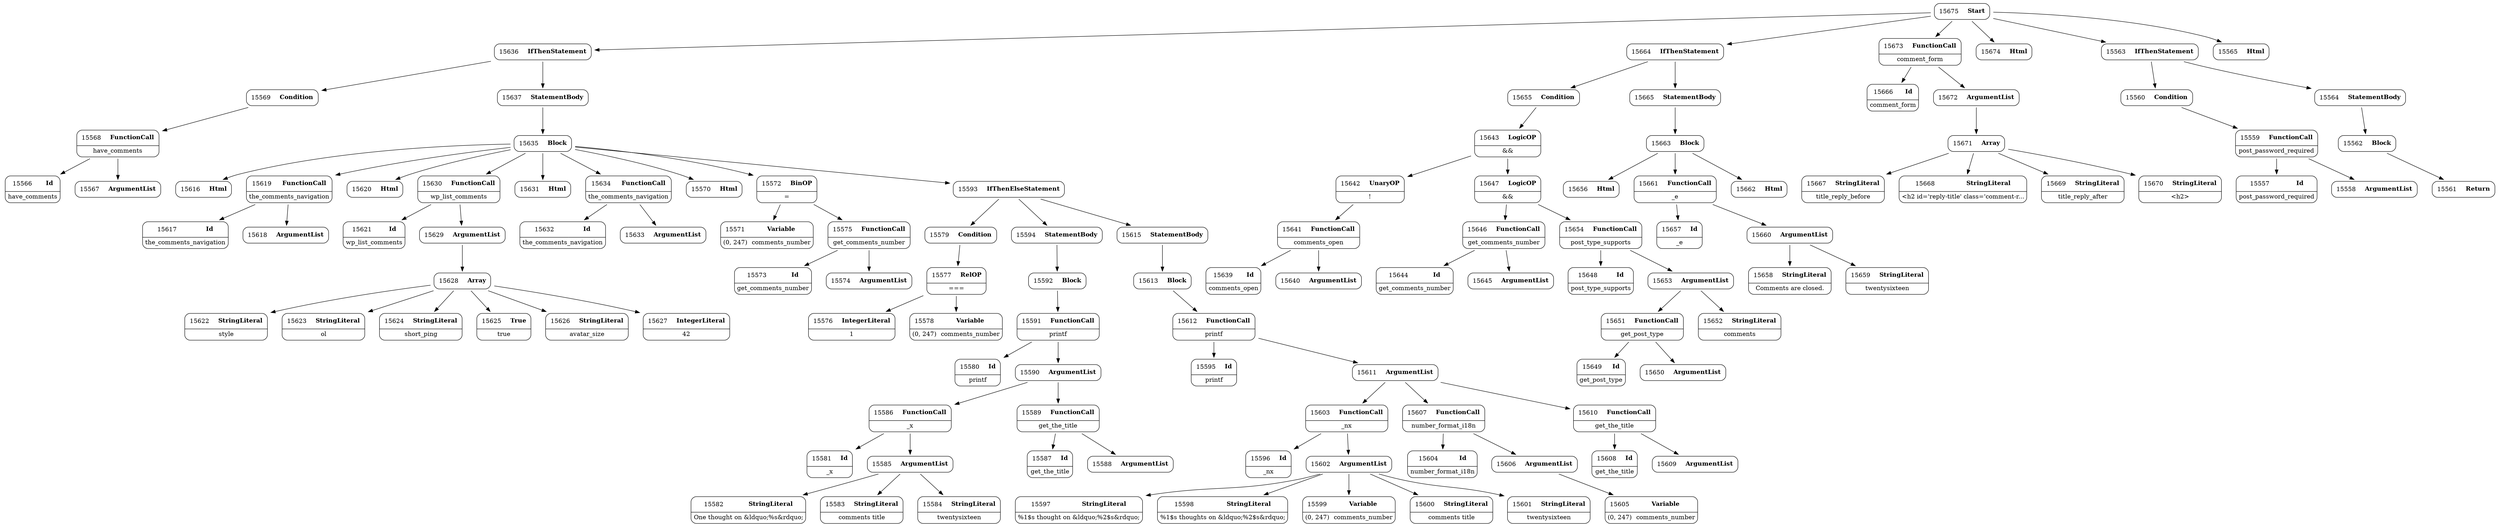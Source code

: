 digraph ast {
node [shape=none];
15616 [label=<<TABLE border='1' cellspacing='0' cellpadding='10' style='rounded' ><TR><TD border='0'>15616</TD><TD border='0'><B>Html</B></TD></TR></TABLE>>];
15617 [label=<<TABLE border='1' cellspacing='0' cellpadding='10' style='rounded' ><TR><TD border='0'>15617</TD><TD border='0'><B>Id</B></TD></TR><HR/><TR><TD border='0' cellpadding='5' colspan='2'>the_comments_navigation</TD></TR></TABLE>>];
15618 [label=<<TABLE border='1' cellspacing='0' cellpadding='10' style='rounded' ><TR><TD border='0'>15618</TD><TD border='0'><B>ArgumentList</B></TD></TR></TABLE>>];
15619 [label=<<TABLE border='1' cellspacing='0' cellpadding='10' style='rounded' ><TR><TD border='0'>15619</TD><TD border='0'><B>FunctionCall</B></TD></TR><HR/><TR><TD border='0' cellpadding='5' colspan='2'>the_comments_navigation</TD></TR></TABLE>>];
15619 -> 15617 [weight=2];
15619 -> 15618 [weight=2];
15620 [label=<<TABLE border='1' cellspacing='0' cellpadding='10' style='rounded' ><TR><TD border='0'>15620</TD><TD border='0'><B>Html</B></TD></TR></TABLE>>];
15621 [label=<<TABLE border='1' cellspacing='0' cellpadding='10' style='rounded' ><TR><TD border='0'>15621</TD><TD border='0'><B>Id</B></TD></TR><HR/><TR><TD border='0' cellpadding='5' colspan='2'>wp_list_comments</TD></TR></TABLE>>];
15622 [label=<<TABLE border='1' cellspacing='0' cellpadding='10' style='rounded' ><TR><TD border='0'>15622</TD><TD border='0'><B>StringLiteral</B></TD></TR><HR/><TR><TD border='0' cellpadding='5' colspan='2'>style</TD></TR></TABLE>>];
15623 [label=<<TABLE border='1' cellspacing='0' cellpadding='10' style='rounded' ><TR><TD border='0'>15623</TD><TD border='0'><B>StringLiteral</B></TD></TR><HR/><TR><TD border='0' cellpadding='5' colspan='2'>ol</TD></TR></TABLE>>];
15624 [label=<<TABLE border='1' cellspacing='0' cellpadding='10' style='rounded' ><TR><TD border='0'>15624</TD><TD border='0'><B>StringLiteral</B></TD></TR><HR/><TR><TD border='0' cellpadding='5' colspan='2'>short_ping</TD></TR></TABLE>>];
15625 [label=<<TABLE border='1' cellspacing='0' cellpadding='10' style='rounded' ><TR><TD border='0'>15625</TD><TD border='0'><B>True</B></TD></TR><HR/><TR><TD border='0' cellpadding='5' colspan='2'>true</TD></TR></TABLE>>];
15626 [label=<<TABLE border='1' cellspacing='0' cellpadding='10' style='rounded' ><TR><TD border='0'>15626</TD><TD border='0'><B>StringLiteral</B></TD></TR><HR/><TR><TD border='0' cellpadding='5' colspan='2'>avatar_size</TD></TR></TABLE>>];
15627 [label=<<TABLE border='1' cellspacing='0' cellpadding='10' style='rounded' ><TR><TD border='0'>15627</TD><TD border='0'><B>IntegerLiteral</B></TD></TR><HR/><TR><TD border='0' cellpadding='5' colspan='2'>42</TD></TR></TABLE>>];
15628 [label=<<TABLE border='1' cellspacing='0' cellpadding='10' style='rounded' ><TR><TD border='0'>15628</TD><TD border='0'><B>Array</B></TD></TR></TABLE>>];
15628 -> 15622 [weight=2];
15628 -> 15623 [weight=2];
15628 -> 15624 [weight=2];
15628 -> 15625 [weight=2];
15628 -> 15626 [weight=2];
15628 -> 15627 [weight=2];
15629 [label=<<TABLE border='1' cellspacing='0' cellpadding='10' style='rounded' ><TR><TD border='0'>15629</TD><TD border='0'><B>ArgumentList</B></TD></TR></TABLE>>];
15629 -> 15628 [weight=2];
15630 [label=<<TABLE border='1' cellspacing='0' cellpadding='10' style='rounded' ><TR><TD border='0'>15630</TD><TD border='0'><B>FunctionCall</B></TD></TR><HR/><TR><TD border='0' cellpadding='5' colspan='2'>wp_list_comments</TD></TR></TABLE>>];
15630 -> 15621 [weight=2];
15630 -> 15629 [weight=2];
15631 [label=<<TABLE border='1' cellspacing='0' cellpadding='10' style='rounded' ><TR><TD border='0'>15631</TD><TD border='0'><B>Html</B></TD></TR></TABLE>>];
15632 [label=<<TABLE border='1' cellspacing='0' cellpadding='10' style='rounded' ><TR><TD border='0'>15632</TD><TD border='0'><B>Id</B></TD></TR><HR/><TR><TD border='0' cellpadding='5' colspan='2'>the_comments_navigation</TD></TR></TABLE>>];
15633 [label=<<TABLE border='1' cellspacing='0' cellpadding='10' style='rounded' ><TR><TD border='0'>15633</TD><TD border='0'><B>ArgumentList</B></TD></TR></TABLE>>];
15634 [label=<<TABLE border='1' cellspacing='0' cellpadding='10' style='rounded' ><TR><TD border='0'>15634</TD><TD border='0'><B>FunctionCall</B></TD></TR><HR/><TR><TD border='0' cellpadding='5' colspan='2'>the_comments_navigation</TD></TR></TABLE>>];
15634 -> 15632 [weight=2];
15634 -> 15633 [weight=2];
15635 [label=<<TABLE border='1' cellspacing='0' cellpadding='10' style='rounded' ><TR><TD border='0'>15635</TD><TD border='0'><B>Block</B></TD></TR></TABLE>>];
15635 -> 15570 [weight=2];
15635 -> 15572 [weight=2];
15635 -> 15593 [weight=2];
15635 -> 15616 [weight=2];
15635 -> 15619 [weight=2];
15635 -> 15620 [weight=2];
15635 -> 15630 [weight=2];
15635 -> 15631 [weight=2];
15635 -> 15634 [weight=2];
15636 [label=<<TABLE border='1' cellspacing='0' cellpadding='10' style='rounded' ><TR><TD border='0'>15636</TD><TD border='0'><B>IfThenStatement</B></TD></TR></TABLE>>];
15636 -> 15569 [weight=2];
15636 -> 15637 [weight=2];
15637 [label=<<TABLE border='1' cellspacing='0' cellpadding='10' style='rounded' ><TR><TD border='0'>15637</TD><TD border='0'><B>StatementBody</B></TD></TR></TABLE>>];
15637 -> 15635 [weight=2];
15639 [label=<<TABLE border='1' cellspacing='0' cellpadding='10' style='rounded' ><TR><TD border='0'>15639</TD><TD border='0'><B>Id</B></TD></TR><HR/><TR><TD border='0' cellpadding='5' colspan='2'>comments_open</TD></TR></TABLE>>];
15640 [label=<<TABLE border='1' cellspacing='0' cellpadding='10' style='rounded' ><TR><TD border='0'>15640</TD><TD border='0'><B>ArgumentList</B></TD></TR></TABLE>>];
15641 [label=<<TABLE border='1' cellspacing='0' cellpadding='10' style='rounded' ><TR><TD border='0'>15641</TD><TD border='0'><B>FunctionCall</B></TD></TR><HR/><TR><TD border='0' cellpadding='5' colspan='2'>comments_open</TD></TR></TABLE>>];
15641 -> 15639 [weight=2];
15641 -> 15640 [weight=2];
15642 [label=<<TABLE border='1' cellspacing='0' cellpadding='10' style='rounded' ><TR><TD border='0'>15642</TD><TD border='0'><B>UnaryOP</B></TD></TR><HR/><TR><TD border='0' cellpadding='5' colspan='2'>!</TD></TR></TABLE>>];
15642 -> 15641 [weight=2];
15643 [label=<<TABLE border='1' cellspacing='0' cellpadding='10' style='rounded' ><TR><TD border='0'>15643</TD><TD border='0'><B>LogicOP</B></TD></TR><HR/><TR><TD border='0' cellpadding='5' colspan='2'>&amp;&amp;</TD></TR></TABLE>>];
15643 -> 15642 [weight=2];
15643 -> 15647 [weight=2];
15644 [label=<<TABLE border='1' cellspacing='0' cellpadding='10' style='rounded' ><TR><TD border='0'>15644</TD><TD border='0'><B>Id</B></TD></TR><HR/><TR><TD border='0' cellpadding='5' colspan='2'>get_comments_number</TD></TR></TABLE>>];
15645 [label=<<TABLE border='1' cellspacing='0' cellpadding='10' style='rounded' ><TR><TD border='0'>15645</TD><TD border='0'><B>ArgumentList</B></TD></TR></TABLE>>];
15646 [label=<<TABLE border='1' cellspacing='0' cellpadding='10' style='rounded' ><TR><TD border='0'>15646</TD><TD border='0'><B>FunctionCall</B></TD></TR><HR/><TR><TD border='0' cellpadding='5' colspan='2'>get_comments_number</TD></TR></TABLE>>];
15646 -> 15644 [weight=2];
15646 -> 15645 [weight=2];
15647 [label=<<TABLE border='1' cellspacing='0' cellpadding='10' style='rounded' ><TR><TD border='0'>15647</TD><TD border='0'><B>LogicOP</B></TD></TR><HR/><TR><TD border='0' cellpadding='5' colspan='2'>&amp;&amp;</TD></TR></TABLE>>];
15647 -> 15646 [weight=2];
15647 -> 15654 [weight=2];
15648 [label=<<TABLE border='1' cellspacing='0' cellpadding='10' style='rounded' ><TR><TD border='0'>15648</TD><TD border='0'><B>Id</B></TD></TR><HR/><TR><TD border='0' cellpadding='5' colspan='2'>post_type_supports</TD></TR></TABLE>>];
15649 [label=<<TABLE border='1' cellspacing='0' cellpadding='10' style='rounded' ><TR><TD border='0'>15649</TD><TD border='0'><B>Id</B></TD></TR><HR/><TR><TD border='0' cellpadding='5' colspan='2'>get_post_type</TD></TR></TABLE>>];
15650 [label=<<TABLE border='1' cellspacing='0' cellpadding='10' style='rounded' ><TR><TD border='0'>15650</TD><TD border='0'><B>ArgumentList</B></TD></TR></TABLE>>];
15651 [label=<<TABLE border='1' cellspacing='0' cellpadding='10' style='rounded' ><TR><TD border='0'>15651</TD><TD border='0'><B>FunctionCall</B></TD></TR><HR/><TR><TD border='0' cellpadding='5' colspan='2'>get_post_type</TD></TR></TABLE>>];
15651 -> 15649 [weight=2];
15651 -> 15650 [weight=2];
15652 [label=<<TABLE border='1' cellspacing='0' cellpadding='10' style='rounded' ><TR><TD border='0'>15652</TD><TD border='0'><B>StringLiteral</B></TD></TR><HR/><TR><TD border='0' cellpadding='5' colspan='2'>comments</TD></TR></TABLE>>];
15653 [label=<<TABLE border='1' cellspacing='0' cellpadding='10' style='rounded' ><TR><TD border='0'>15653</TD><TD border='0'><B>ArgumentList</B></TD></TR></TABLE>>];
15653 -> 15651 [weight=2];
15653 -> 15652 [weight=2];
15654 [label=<<TABLE border='1' cellspacing='0' cellpadding='10' style='rounded' ><TR><TD border='0'>15654</TD><TD border='0'><B>FunctionCall</B></TD></TR><HR/><TR><TD border='0' cellpadding='5' colspan='2'>post_type_supports</TD></TR></TABLE>>];
15654 -> 15648 [weight=2];
15654 -> 15653 [weight=2];
15655 [label=<<TABLE border='1' cellspacing='0' cellpadding='10' style='rounded' ><TR><TD border='0'>15655</TD><TD border='0'><B>Condition</B></TD></TR></TABLE>>];
15655 -> 15643 [weight=2];
15656 [label=<<TABLE border='1' cellspacing='0' cellpadding='10' style='rounded' ><TR><TD border='0'>15656</TD><TD border='0'><B>Html</B></TD></TR></TABLE>>];
15657 [label=<<TABLE border='1' cellspacing='0' cellpadding='10' style='rounded' ><TR><TD border='0'>15657</TD><TD border='0'><B>Id</B></TD></TR><HR/><TR><TD border='0' cellpadding='5' colspan='2'>_e</TD></TR></TABLE>>];
15658 [label=<<TABLE border='1' cellspacing='0' cellpadding='10' style='rounded' ><TR><TD border='0'>15658</TD><TD border='0'><B>StringLiteral</B></TD></TR><HR/><TR><TD border='0' cellpadding='5' colspan='2'>Comments are closed.</TD></TR></TABLE>>];
15659 [label=<<TABLE border='1' cellspacing='0' cellpadding='10' style='rounded' ><TR><TD border='0'>15659</TD><TD border='0'><B>StringLiteral</B></TD></TR><HR/><TR><TD border='0' cellpadding='5' colspan='2'>twentysixteen</TD></TR></TABLE>>];
15660 [label=<<TABLE border='1' cellspacing='0' cellpadding='10' style='rounded' ><TR><TD border='0'>15660</TD><TD border='0'><B>ArgumentList</B></TD></TR></TABLE>>];
15660 -> 15658 [weight=2];
15660 -> 15659 [weight=2];
15661 [label=<<TABLE border='1' cellspacing='0' cellpadding='10' style='rounded' ><TR><TD border='0'>15661</TD><TD border='0'><B>FunctionCall</B></TD></TR><HR/><TR><TD border='0' cellpadding='5' colspan='2'>_e</TD></TR></TABLE>>];
15661 -> 15657 [weight=2];
15661 -> 15660 [weight=2];
15662 [label=<<TABLE border='1' cellspacing='0' cellpadding='10' style='rounded' ><TR><TD border='0'>15662</TD><TD border='0'><B>Html</B></TD></TR></TABLE>>];
15663 [label=<<TABLE border='1' cellspacing='0' cellpadding='10' style='rounded' ><TR><TD border='0'>15663</TD><TD border='0'><B>Block</B></TD></TR></TABLE>>];
15663 -> 15656 [weight=2];
15663 -> 15661 [weight=2];
15663 -> 15662 [weight=2];
15664 [label=<<TABLE border='1' cellspacing='0' cellpadding='10' style='rounded' ><TR><TD border='0'>15664</TD><TD border='0'><B>IfThenStatement</B></TD></TR></TABLE>>];
15664 -> 15655 [weight=2];
15664 -> 15665 [weight=2];
15665 [label=<<TABLE border='1' cellspacing='0' cellpadding='10' style='rounded' ><TR><TD border='0'>15665</TD><TD border='0'><B>StatementBody</B></TD></TR></TABLE>>];
15665 -> 15663 [weight=2];
15666 [label=<<TABLE border='1' cellspacing='0' cellpadding='10' style='rounded' ><TR><TD border='0'>15666</TD><TD border='0'><B>Id</B></TD></TR><HR/><TR><TD border='0' cellpadding='5' colspan='2'>comment_form</TD></TR></TABLE>>];
15667 [label=<<TABLE border='1' cellspacing='0' cellpadding='10' style='rounded' ><TR><TD border='0'>15667</TD><TD border='0'><B>StringLiteral</B></TD></TR><HR/><TR><TD border='0' cellpadding='5' colspan='2'>title_reply_before</TD></TR></TABLE>>];
15668 [label=<<TABLE border='1' cellspacing='0' cellpadding='10' style='rounded' ><TR><TD border='0'>15668</TD><TD border='0'><B>StringLiteral</B></TD></TR><HR/><TR><TD border='0' cellpadding='5' colspan='2'>&lt;h2 id='reply-title' class='comment-r...</TD></TR></TABLE>>];
15669 [label=<<TABLE border='1' cellspacing='0' cellpadding='10' style='rounded' ><TR><TD border='0'>15669</TD><TD border='0'><B>StringLiteral</B></TD></TR><HR/><TR><TD border='0' cellpadding='5' colspan='2'>title_reply_after</TD></TR></TABLE>>];
15670 [label=<<TABLE border='1' cellspacing='0' cellpadding='10' style='rounded' ><TR><TD border='0'>15670</TD><TD border='0'><B>StringLiteral</B></TD></TR><HR/><TR><TD border='0' cellpadding='5' colspan='2'>&lt;h2&gt;</TD></TR></TABLE>>];
15671 [label=<<TABLE border='1' cellspacing='0' cellpadding='10' style='rounded' ><TR><TD border='0'>15671</TD><TD border='0'><B>Array</B></TD></TR></TABLE>>];
15671 -> 15667 [weight=2];
15671 -> 15668 [weight=2];
15671 -> 15669 [weight=2];
15671 -> 15670 [weight=2];
15672 [label=<<TABLE border='1' cellspacing='0' cellpadding='10' style='rounded' ><TR><TD border='0'>15672</TD><TD border='0'><B>ArgumentList</B></TD></TR></TABLE>>];
15672 -> 15671 [weight=2];
15673 [label=<<TABLE border='1' cellspacing='0' cellpadding='10' style='rounded' ><TR><TD border='0'>15673</TD><TD border='0'><B>FunctionCall</B></TD></TR><HR/><TR><TD border='0' cellpadding='5' colspan='2'>comment_form</TD></TR></TABLE>>];
15673 -> 15666 [weight=2];
15673 -> 15672 [weight=2];
15674 [label=<<TABLE border='1' cellspacing='0' cellpadding='10' style='rounded' ><TR><TD border='0'>15674</TD><TD border='0'><B>Html</B></TD></TR></TABLE>>];
15675 [label=<<TABLE border='1' cellspacing='0' cellpadding='10' style='rounded' ><TR><TD border='0'>15675</TD><TD border='0'><B>Start</B></TD></TR></TABLE>>];
15675 -> 15563 [weight=2];
15675 -> 15565 [weight=2];
15675 -> 15636 [weight=2];
15675 -> 15664 [weight=2];
15675 -> 15673 [weight=2];
15675 -> 15674 [weight=2];
15557 [label=<<TABLE border='1' cellspacing='0' cellpadding='10' style='rounded' ><TR><TD border='0'>15557</TD><TD border='0'><B>Id</B></TD></TR><HR/><TR><TD border='0' cellpadding='5' colspan='2'>post_password_required</TD></TR></TABLE>>];
15558 [label=<<TABLE border='1' cellspacing='0' cellpadding='10' style='rounded' ><TR><TD border='0'>15558</TD><TD border='0'><B>ArgumentList</B></TD></TR></TABLE>>];
15559 [label=<<TABLE border='1' cellspacing='0' cellpadding='10' style='rounded' ><TR><TD border='0'>15559</TD><TD border='0'><B>FunctionCall</B></TD></TR><HR/><TR><TD border='0' cellpadding='5' colspan='2'>post_password_required</TD></TR></TABLE>>];
15559 -> 15557 [weight=2];
15559 -> 15558 [weight=2];
15560 [label=<<TABLE border='1' cellspacing='0' cellpadding='10' style='rounded' ><TR><TD border='0'>15560</TD><TD border='0'><B>Condition</B></TD></TR></TABLE>>];
15560 -> 15559 [weight=2];
15561 [label=<<TABLE border='1' cellspacing='0' cellpadding='10' style='rounded' ><TR><TD border='0'>15561</TD><TD border='0'><B>Return</B></TD></TR></TABLE>>];
15562 [label=<<TABLE border='1' cellspacing='0' cellpadding='10' style='rounded' ><TR><TD border='0'>15562</TD><TD border='0'><B>Block</B></TD></TR></TABLE>>];
15562 -> 15561 [weight=2];
15563 [label=<<TABLE border='1' cellspacing='0' cellpadding='10' style='rounded' ><TR><TD border='0'>15563</TD><TD border='0'><B>IfThenStatement</B></TD></TR></TABLE>>];
15563 -> 15560 [weight=2];
15563 -> 15564 [weight=2];
15564 [label=<<TABLE border='1' cellspacing='0' cellpadding='10' style='rounded' ><TR><TD border='0'>15564</TD><TD border='0'><B>StatementBody</B></TD></TR></TABLE>>];
15564 -> 15562 [weight=2];
15565 [label=<<TABLE border='1' cellspacing='0' cellpadding='10' style='rounded' ><TR><TD border='0'>15565</TD><TD border='0'><B>Html</B></TD></TR></TABLE>>];
15566 [label=<<TABLE border='1' cellspacing='0' cellpadding='10' style='rounded' ><TR><TD border='0'>15566</TD><TD border='0'><B>Id</B></TD></TR><HR/><TR><TD border='0' cellpadding='5' colspan='2'>have_comments</TD></TR></TABLE>>];
15567 [label=<<TABLE border='1' cellspacing='0' cellpadding='10' style='rounded' ><TR><TD border='0'>15567</TD><TD border='0'><B>ArgumentList</B></TD></TR></TABLE>>];
15568 [label=<<TABLE border='1' cellspacing='0' cellpadding='10' style='rounded' ><TR><TD border='0'>15568</TD><TD border='0'><B>FunctionCall</B></TD></TR><HR/><TR><TD border='0' cellpadding='5' colspan='2'>have_comments</TD></TR></TABLE>>];
15568 -> 15566 [weight=2];
15568 -> 15567 [weight=2];
15569 [label=<<TABLE border='1' cellspacing='0' cellpadding='10' style='rounded' ><TR><TD border='0'>15569</TD><TD border='0'><B>Condition</B></TD></TR></TABLE>>];
15569 -> 15568 [weight=2];
15570 [label=<<TABLE border='1' cellspacing='0' cellpadding='10' style='rounded' ><TR><TD border='0'>15570</TD><TD border='0'><B>Html</B></TD></TR></TABLE>>];
15571 [label=<<TABLE border='1' cellspacing='0' cellpadding='10' style='rounded' ><TR><TD border='0'>15571</TD><TD border='0'><B>Variable</B></TD></TR><HR/><TR><TD border='0' cellpadding='5'>(0, 247)</TD><TD border='0' cellpadding='5'>comments_number</TD></TR></TABLE>>];
15572 [label=<<TABLE border='1' cellspacing='0' cellpadding='10' style='rounded' ><TR><TD border='0'>15572</TD><TD border='0'><B>BinOP</B></TD></TR><HR/><TR><TD border='0' cellpadding='5' colspan='2'>=</TD></TR></TABLE>>];
15572 -> 15571 [weight=2];
15572 -> 15575 [weight=2];
15573 [label=<<TABLE border='1' cellspacing='0' cellpadding='10' style='rounded' ><TR><TD border='0'>15573</TD><TD border='0'><B>Id</B></TD></TR><HR/><TR><TD border='0' cellpadding='5' colspan='2'>get_comments_number</TD></TR></TABLE>>];
15574 [label=<<TABLE border='1' cellspacing='0' cellpadding='10' style='rounded' ><TR><TD border='0'>15574</TD><TD border='0'><B>ArgumentList</B></TD></TR></TABLE>>];
15575 [label=<<TABLE border='1' cellspacing='0' cellpadding='10' style='rounded' ><TR><TD border='0'>15575</TD><TD border='0'><B>FunctionCall</B></TD></TR><HR/><TR><TD border='0' cellpadding='5' colspan='2'>get_comments_number</TD></TR></TABLE>>];
15575 -> 15573 [weight=2];
15575 -> 15574 [weight=2];
15576 [label=<<TABLE border='1' cellspacing='0' cellpadding='10' style='rounded' ><TR><TD border='0'>15576</TD><TD border='0'><B>IntegerLiteral</B></TD></TR><HR/><TR><TD border='0' cellpadding='5' colspan='2'>1</TD></TR></TABLE>>];
15577 [label=<<TABLE border='1' cellspacing='0' cellpadding='10' style='rounded' ><TR><TD border='0'>15577</TD><TD border='0'><B>RelOP</B></TD></TR><HR/><TR><TD border='0' cellpadding='5' colspan='2'>===</TD></TR></TABLE>>];
15577 -> 15576 [weight=2];
15577 -> 15578 [weight=2];
15578 [label=<<TABLE border='1' cellspacing='0' cellpadding='10' style='rounded' ><TR><TD border='0'>15578</TD><TD border='0'><B>Variable</B></TD></TR><HR/><TR><TD border='0' cellpadding='5'>(0, 247)</TD><TD border='0' cellpadding='5'>comments_number</TD></TR></TABLE>>];
15579 [label=<<TABLE border='1' cellspacing='0' cellpadding='10' style='rounded' ><TR><TD border='0'>15579</TD><TD border='0'><B>Condition</B></TD></TR></TABLE>>];
15579 -> 15577 [weight=2];
15580 [label=<<TABLE border='1' cellspacing='0' cellpadding='10' style='rounded' ><TR><TD border='0'>15580</TD><TD border='0'><B>Id</B></TD></TR><HR/><TR><TD border='0' cellpadding='5' colspan='2'>printf</TD></TR></TABLE>>];
15581 [label=<<TABLE border='1' cellspacing='0' cellpadding='10' style='rounded' ><TR><TD border='0'>15581</TD><TD border='0'><B>Id</B></TD></TR><HR/><TR><TD border='0' cellpadding='5' colspan='2'>_x</TD></TR></TABLE>>];
15582 [label=<<TABLE border='1' cellspacing='0' cellpadding='10' style='rounded' ><TR><TD border='0'>15582</TD><TD border='0'><B>StringLiteral</B></TD></TR><HR/><TR><TD border='0' cellpadding='5' colspan='2'>One thought on &amp;ldquo;%s&amp;rdquo;</TD></TR></TABLE>>];
15583 [label=<<TABLE border='1' cellspacing='0' cellpadding='10' style='rounded' ><TR><TD border='0'>15583</TD><TD border='0'><B>StringLiteral</B></TD></TR><HR/><TR><TD border='0' cellpadding='5' colspan='2'>comments title</TD></TR></TABLE>>];
15584 [label=<<TABLE border='1' cellspacing='0' cellpadding='10' style='rounded' ><TR><TD border='0'>15584</TD><TD border='0'><B>StringLiteral</B></TD></TR><HR/><TR><TD border='0' cellpadding='5' colspan='2'>twentysixteen</TD></TR></TABLE>>];
15585 [label=<<TABLE border='1' cellspacing='0' cellpadding='10' style='rounded' ><TR><TD border='0'>15585</TD><TD border='0'><B>ArgumentList</B></TD></TR></TABLE>>];
15585 -> 15582 [weight=2];
15585 -> 15583 [weight=2];
15585 -> 15584 [weight=2];
15586 [label=<<TABLE border='1' cellspacing='0' cellpadding='10' style='rounded' ><TR><TD border='0'>15586</TD><TD border='0'><B>FunctionCall</B></TD></TR><HR/><TR><TD border='0' cellpadding='5' colspan='2'>_x</TD></TR></TABLE>>];
15586 -> 15581 [weight=2];
15586 -> 15585 [weight=2];
15587 [label=<<TABLE border='1' cellspacing='0' cellpadding='10' style='rounded' ><TR><TD border='0'>15587</TD><TD border='0'><B>Id</B></TD></TR><HR/><TR><TD border='0' cellpadding='5' colspan='2'>get_the_title</TD></TR></TABLE>>];
15588 [label=<<TABLE border='1' cellspacing='0' cellpadding='10' style='rounded' ><TR><TD border='0'>15588</TD><TD border='0'><B>ArgumentList</B></TD></TR></TABLE>>];
15589 [label=<<TABLE border='1' cellspacing='0' cellpadding='10' style='rounded' ><TR><TD border='0'>15589</TD><TD border='0'><B>FunctionCall</B></TD></TR><HR/><TR><TD border='0' cellpadding='5' colspan='2'>get_the_title</TD></TR></TABLE>>];
15589 -> 15587 [weight=2];
15589 -> 15588 [weight=2];
15590 [label=<<TABLE border='1' cellspacing='0' cellpadding='10' style='rounded' ><TR><TD border='0'>15590</TD><TD border='0'><B>ArgumentList</B></TD></TR></TABLE>>];
15590 -> 15586 [weight=2];
15590 -> 15589 [weight=2];
15591 [label=<<TABLE border='1' cellspacing='0' cellpadding='10' style='rounded' ><TR><TD border='0'>15591</TD><TD border='0'><B>FunctionCall</B></TD></TR><HR/><TR><TD border='0' cellpadding='5' colspan='2'>printf</TD></TR></TABLE>>];
15591 -> 15580 [weight=2];
15591 -> 15590 [weight=2];
15592 [label=<<TABLE border='1' cellspacing='0' cellpadding='10' style='rounded' ><TR><TD border='0'>15592</TD><TD border='0'><B>Block</B></TD></TR></TABLE>>];
15592 -> 15591 [weight=2];
15593 [label=<<TABLE border='1' cellspacing='0' cellpadding='10' style='rounded' ><TR><TD border='0'>15593</TD><TD border='0'><B>IfThenElseStatement</B></TD></TR></TABLE>>];
15593 -> 15579 [weight=2];
15593 -> 15594 [weight=2];
15593 -> 15615 [weight=2];
15594 [label=<<TABLE border='1' cellspacing='0' cellpadding='10' style='rounded' ><TR><TD border='0'>15594</TD><TD border='0'><B>StatementBody</B></TD></TR></TABLE>>];
15594 -> 15592 [weight=2];
15595 [label=<<TABLE border='1' cellspacing='0' cellpadding='10' style='rounded' ><TR><TD border='0'>15595</TD><TD border='0'><B>Id</B></TD></TR><HR/><TR><TD border='0' cellpadding='5' colspan='2'>printf</TD></TR></TABLE>>];
15596 [label=<<TABLE border='1' cellspacing='0' cellpadding='10' style='rounded' ><TR><TD border='0'>15596</TD><TD border='0'><B>Id</B></TD></TR><HR/><TR><TD border='0' cellpadding='5' colspan='2'>_nx</TD></TR></TABLE>>];
15597 [label=<<TABLE border='1' cellspacing='0' cellpadding='10' style='rounded' ><TR><TD border='0'>15597</TD><TD border='0'><B>StringLiteral</B></TD></TR><HR/><TR><TD border='0' cellpadding='5' colspan='2'>%1$s thought on &amp;ldquo;%2$s&amp;rdquo;</TD></TR></TABLE>>];
15598 [label=<<TABLE border='1' cellspacing='0' cellpadding='10' style='rounded' ><TR><TD border='0'>15598</TD><TD border='0'><B>StringLiteral</B></TD></TR><HR/><TR><TD border='0' cellpadding='5' colspan='2'>%1$s thoughts on &amp;ldquo;%2$s&amp;rdquo;</TD></TR></TABLE>>];
15599 [label=<<TABLE border='1' cellspacing='0' cellpadding='10' style='rounded' ><TR><TD border='0'>15599</TD><TD border='0'><B>Variable</B></TD></TR><HR/><TR><TD border='0' cellpadding='5'>(0, 247)</TD><TD border='0' cellpadding='5'>comments_number</TD></TR></TABLE>>];
15600 [label=<<TABLE border='1' cellspacing='0' cellpadding='10' style='rounded' ><TR><TD border='0'>15600</TD><TD border='0'><B>StringLiteral</B></TD></TR><HR/><TR><TD border='0' cellpadding='5' colspan='2'>comments title</TD></TR></TABLE>>];
15601 [label=<<TABLE border='1' cellspacing='0' cellpadding='10' style='rounded' ><TR><TD border='0'>15601</TD><TD border='0'><B>StringLiteral</B></TD></TR><HR/><TR><TD border='0' cellpadding='5' colspan='2'>twentysixteen</TD></TR></TABLE>>];
15602 [label=<<TABLE border='1' cellspacing='0' cellpadding='10' style='rounded' ><TR><TD border='0'>15602</TD><TD border='0'><B>ArgumentList</B></TD></TR></TABLE>>];
15602 -> 15597 [weight=2];
15602 -> 15598 [weight=2];
15602 -> 15599 [weight=2];
15602 -> 15600 [weight=2];
15602 -> 15601 [weight=2];
15603 [label=<<TABLE border='1' cellspacing='0' cellpadding='10' style='rounded' ><TR><TD border='0'>15603</TD><TD border='0'><B>FunctionCall</B></TD></TR><HR/><TR><TD border='0' cellpadding='5' colspan='2'>_nx</TD></TR></TABLE>>];
15603 -> 15596 [weight=2];
15603 -> 15602 [weight=2];
15604 [label=<<TABLE border='1' cellspacing='0' cellpadding='10' style='rounded' ><TR><TD border='0'>15604</TD><TD border='0'><B>Id</B></TD></TR><HR/><TR><TD border='0' cellpadding='5' colspan='2'>number_format_i18n</TD></TR></TABLE>>];
15605 [label=<<TABLE border='1' cellspacing='0' cellpadding='10' style='rounded' ><TR><TD border='0'>15605</TD><TD border='0'><B>Variable</B></TD></TR><HR/><TR><TD border='0' cellpadding='5'>(0, 247)</TD><TD border='0' cellpadding='5'>comments_number</TD></TR></TABLE>>];
15606 [label=<<TABLE border='1' cellspacing='0' cellpadding='10' style='rounded' ><TR><TD border='0'>15606</TD><TD border='0'><B>ArgumentList</B></TD></TR></TABLE>>];
15606 -> 15605 [weight=2];
15607 [label=<<TABLE border='1' cellspacing='0' cellpadding='10' style='rounded' ><TR><TD border='0'>15607</TD><TD border='0'><B>FunctionCall</B></TD></TR><HR/><TR><TD border='0' cellpadding='5' colspan='2'>number_format_i18n</TD></TR></TABLE>>];
15607 -> 15604 [weight=2];
15607 -> 15606 [weight=2];
15608 [label=<<TABLE border='1' cellspacing='0' cellpadding='10' style='rounded' ><TR><TD border='0'>15608</TD><TD border='0'><B>Id</B></TD></TR><HR/><TR><TD border='0' cellpadding='5' colspan='2'>get_the_title</TD></TR></TABLE>>];
15609 [label=<<TABLE border='1' cellspacing='0' cellpadding='10' style='rounded' ><TR><TD border='0'>15609</TD><TD border='0'><B>ArgumentList</B></TD></TR></TABLE>>];
15610 [label=<<TABLE border='1' cellspacing='0' cellpadding='10' style='rounded' ><TR><TD border='0'>15610</TD><TD border='0'><B>FunctionCall</B></TD></TR><HR/><TR><TD border='0' cellpadding='5' colspan='2'>get_the_title</TD></TR></TABLE>>];
15610 -> 15608 [weight=2];
15610 -> 15609 [weight=2];
15611 [label=<<TABLE border='1' cellspacing='0' cellpadding='10' style='rounded' ><TR><TD border='0'>15611</TD><TD border='0'><B>ArgumentList</B></TD></TR></TABLE>>];
15611 -> 15603 [weight=2];
15611 -> 15607 [weight=2];
15611 -> 15610 [weight=2];
15612 [label=<<TABLE border='1' cellspacing='0' cellpadding='10' style='rounded' ><TR><TD border='0'>15612</TD><TD border='0'><B>FunctionCall</B></TD></TR><HR/><TR><TD border='0' cellpadding='5' colspan='2'>printf</TD></TR></TABLE>>];
15612 -> 15595 [weight=2];
15612 -> 15611 [weight=2];
15613 [label=<<TABLE border='1' cellspacing='0' cellpadding='10' style='rounded' ><TR><TD border='0'>15613</TD><TD border='0'><B>Block</B></TD></TR></TABLE>>];
15613 -> 15612 [weight=2];
15615 [label=<<TABLE border='1' cellspacing='0' cellpadding='10' style='rounded' ><TR><TD border='0'>15615</TD><TD border='0'><B>StatementBody</B></TD></TR></TABLE>>];
15615 -> 15613 [weight=2];
}
